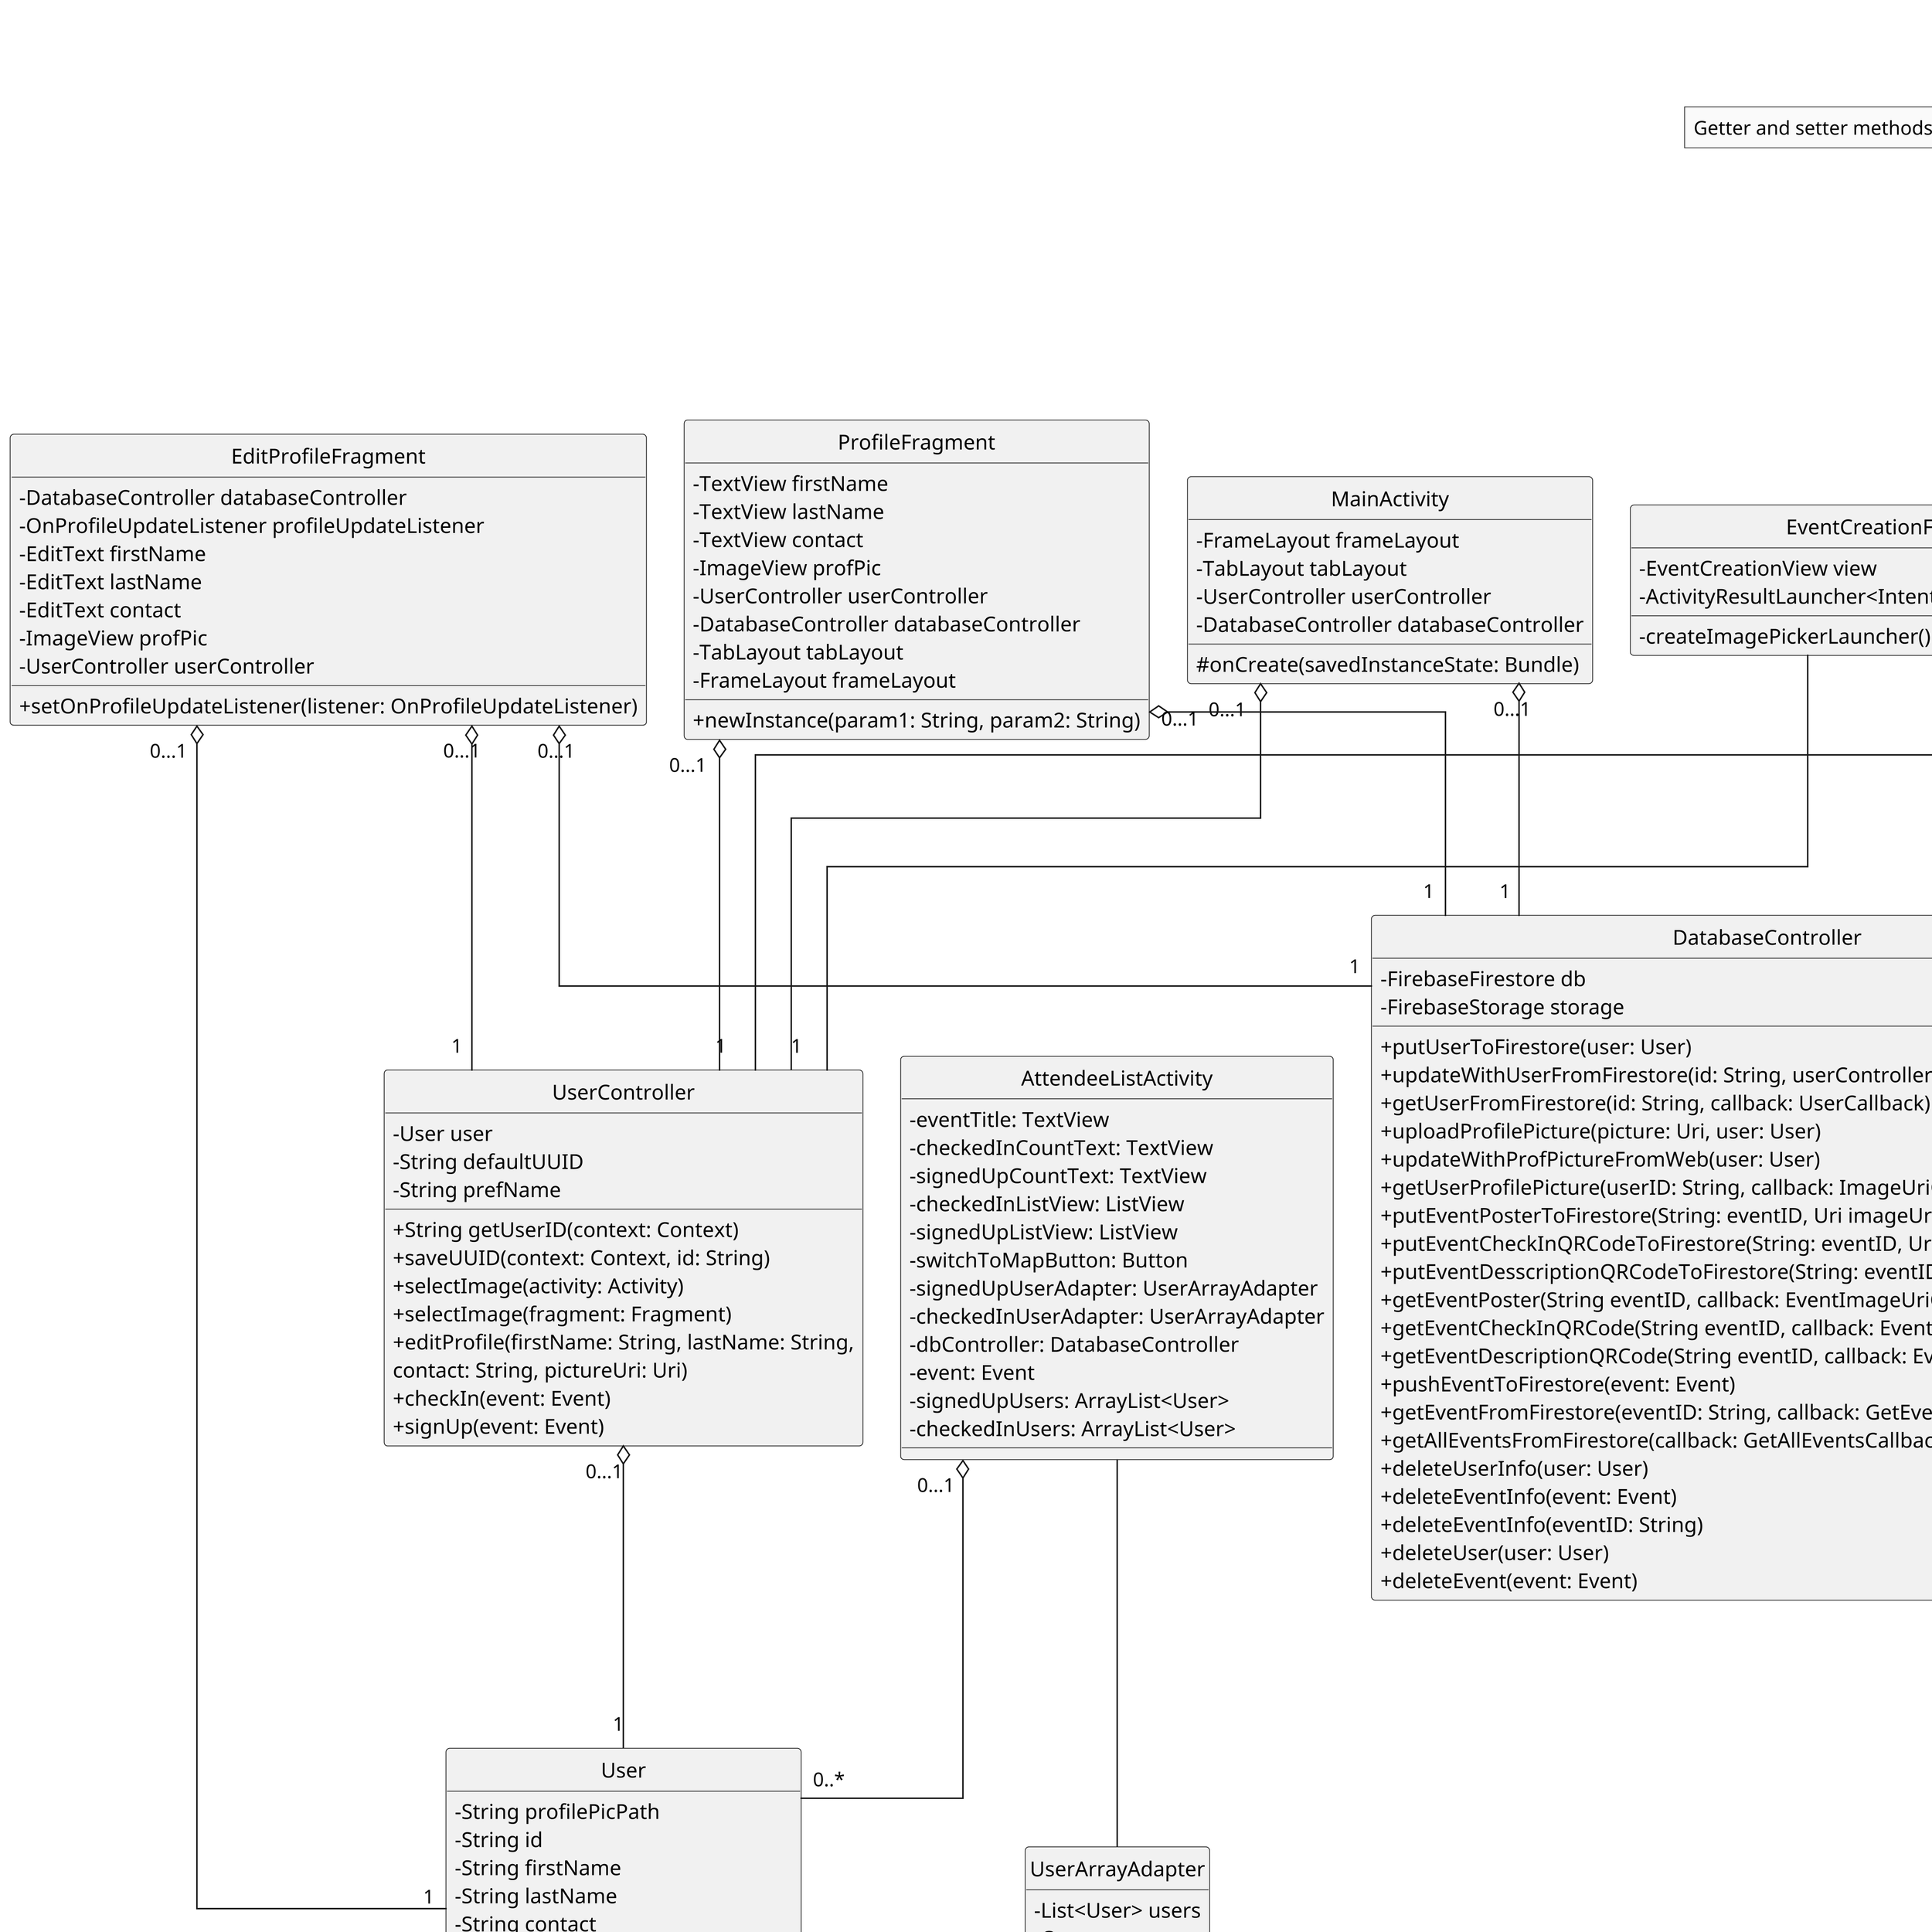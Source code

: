 @startuml
'https://plantuml.com/class-diagram

note as N1 
    Getter and setter methods as well as inherited methods are not shown for brevity.
end note

class AttendeeListActivity {
    -eventTitle: TextView
    -checkedInCountText: TextView
    -signedUpCountText: TextView
    -checkedInListView: ListView
    -signedUpListView: ListView
    -switchToMapButton: Button
    -signedUpUserAdapter: UserArrayAdapter
    -checkedInUserAdapter: UserArrayAdapter
    -dbController: DatabaseController
    -event: Event
    -signedUpUsers: ArrayList<User>
    -checkedInUsers: ArrayList<User>
}
AttendeeListActivity "0...1" o-- "0..*" User
AttendeeListActivity -- UserArrayAdapter

'Done
class CaptureAct {
    -String SCAN_RESULT
}

'Done
class CheckInConfirmationDialog {
    -View rootView
    -ImageView imageView
    +showEvent(event: Event)
}

'Done
class CheckInFragment {
    -DatabaseController databaseController
    -CheckInConfirmationDialog checkInConfirmationDialog
    -Event event
    -ActivityResultLauncher<ScanOptions> scanLauncher
    -processResult(ScanIntentResult: result)
    -showCheckInConfirmation()
}
CheckInFragment "1" *-- "0...1" CheckInConfirmationDialog
CheckInFragment "1" o-- "1" DatabaseController
CheckInFragment "1" o-- "1" Event
CheckInFragment "1" *-- "0...1" CaptureAct
CheckInFragment -- CheckInView

'Done
class CheckInView {
    -ScanButtonListener listener
    +setListener(listener: ScanButtonListener)
    +getRootView(): View
    +onButtonClick()
}

'Done
class DatabaseController {
    -FirebaseFirestore db
    -FirebaseStorage storage
    +putUserToFirestore(user: User)
    +updateWithUserFromFirestore(id: String, userController: UserController)
    +getUserFromFirestore(id: String, callback: UserCallback)
    +uploadProfilePicture(picture: Uri, user: User)
    +updateWithProfPictureFromWeb(user: User)
    +getUserProfilePicture(userID: String, callback: ImageUriCallback)
    +putEventPosterToFirestore(String: eventID, Uri imageUri)
    +putEventCheckInQRCodeToFirestore(String: eventID, Uri imageUri)
    +putEventDesscriptionQRCodeToFirestore(String: eventID, Uri imageUri)
    +getEventPoster(String eventID, callback: EventImageUriCallbacks)
    +getEventCheckInQRCode(String eventID, callback: EventImageUriCallbacks)
    +getEventDescriptionQRCode(String eventID, callback: EventImageUriCallbacks)
    +pushEventToFirestore(event: Event)
    +getEventFromFirestore(eventID: String, callback: GetEventCallback)
    +getAllEventsFromFirestore(callback: GetAllEventsCallback)
    +deleteUserInfo(user: User)
    +deleteEventInfo(event: Event)
    +deleteEventInfo(eventID: String)
    +deleteUser(user: User)
    +deleteEvent(event: Event)
}

'Done
class EditProfileFragment {
    -DatabaseController databaseController
    -OnProfileUpdateListener profileUpdateListener
    -EditText firstName
    -EditText lastName
    -EditText contact
    -ImageView profPic
    -UserController userController
    +setOnProfileUpdateListener(listener: OnProfileUpdateListener)
}
EditProfileFragment "0...1" o-- "1" DatabaseController
EditProfileFragment "0...1" o-- "1" UserController
EditProfileFragment "0...1" o-- "1" User

'Done
class Event {
    -String uuid
    -String name
    -int capacity
    -Collection<String> signedUpUsers
    -Collection<String> checkedInUsers
    -Uri posterUri
    -Uri checkInQrCodeUri
    -Uri descriptionQRCodeUri
    -Object location
    -Date date
    -String creatorUUID
    -String description
    +isCapped(): boolean
    +isFull(): boolean
    +addCheckedInUser(uuid: String)
    +addSignedUpUser(uuid: String)
    +isUserCheckedIn(uuid: String): boolean
    +isUserSignedUp(uuid: String): boolean
}

'Done
class EventArrayAdapter {
    -ArrayList<Event> events
    -Context context
}
EventArrayAdapter "0...1" o-- "0...*" Event

'Done
class EventController {
  -Event event
  +checkInUser(uuid: String)
  +signUpUser(uuid: String)
}
EventController "0...*" o-- "1" Event

'Done
class EventCreationFragment {
    -EventCreationView view
    -ActivityResultLauncher<Intent> imagePickerLauncher
    -createImagePickerLauncher()
}
EventCreationFragment -- DatabaseController
EventCreationFragment -- UserController
EventCreationFragment "1" *-- "1" EventCreationView

class EventCreationView {
    -EditText eventEditText
    -EditText eventDescription
    -Button imageButton
    -Button confirmButton
    -ImageView captureImage
    -View rootView
    -Uri posterUri
    +setImageButtonListener(listener: ImageButtonListener)
    +setConfirmButtonListener(listener: ConfirmButtonListener)
    +getEventName(): String
    +getEventDescription(): String
}

class EventDetailsFragment {
    -TextView eventDescription
    -TextView announcement
    -ImageView eventPoster
    -Button backButton
    +newInstance(Event event)
}
EventDetailsFragment -- QRCodeFragment

'Done
class HomeFragment {
    -DatabaseController dbController
    -ArrayList<Event> events
    -ListView eventsList
    -EventArrayAdapter eventsArrayAdapter
    -EventDetailsFragment frag
    +newInstance(param1: String, param2: String)
}
HomeFragment "0...1" *-- "1" EventArrayAdapter
HomeFragment "0...1" o-- "1" DatabaseController
HomeFragment "0...1" o-- "1" EventDetailsFragment

'Done
class MainActivity {
    -FrameLayout frameLayout
    -TabLayout tabLayout
    -UserController userController
    -DatabaseController databaseController
    #onCreate(savedInstanceState: Bundle)
}
MainActivity "0...1" o-- "1" DatabaseController
MainActivity "0...1" o-- "1" UserController

class Organizer {
    -String id
    -String phoneNumber
    -String name
    -List<Event> eventsOrganized
    -boolean geolocationEnabled
    +createEvent(eventDetails: Event)
    +uploadEventPoster(event: Event, poster: String)
    +generateQRCode(eventName: String): Bitmap
    +generateUniqueQRCode(eventName: String): Bitmap
    +enableGeolocationVerification()
    +disableGeolocationVerification()
}
Organizer "0...1" o-- "0...*" Event

'Done
class ProfileFragment {
    -TextView firstName
    -TextView lastName
    -TextView contact
    -ImageView profPic
    -UserController userController
    -DatabaseController databaseController
    -TabLayout tabLayout
    -FrameLayout frameLayout
    +newInstance(param1: String, param2: String)
}
ProfileFragment "0...1" o-- "1" DatabaseController
ProfileFragment "0...1" o-- "1" UserController

class QRCodeFragment {
    -String ARG_QR_CODE_BITMAP
    -ImageView qrCodeImageView
}

'Done
class User {
    -String profilePicPath
    -String id
    -String firstName
    -String lastName
    -String contact
    -ArrayList<String> attendingEvents
    -ArrayList<String> hostingEvents
    -Uri picture
    -String imgUrl
}

class UserArrayAdapter {
    -List<User> users
    -Context context
}

'Done
class UserController {
    -User user
    -String defaultUUID
    -String prefName
    +String getUserID(context: Context)
    +saveUUID(context: Context, id: String)
    +selectImage(activity: Activity)
    +selectImage(fragment: Fragment)
    +editProfile(firstName: String, lastName: String,
    contact: String, pictureUri: Uri)
    +checkIn(event: Event)
    +signUp(event: Event)
}
UserController "0...1" o-- "1" User
EventController -- UserController

skinparam nodesep 25
skinparam ranksep 100
skinparam dpi 300
skinparam monochrome true
skinparam linetype ortho
skinparam classAttributeIconSize 0
skinparam style strictuml
hide circle
@enduml
